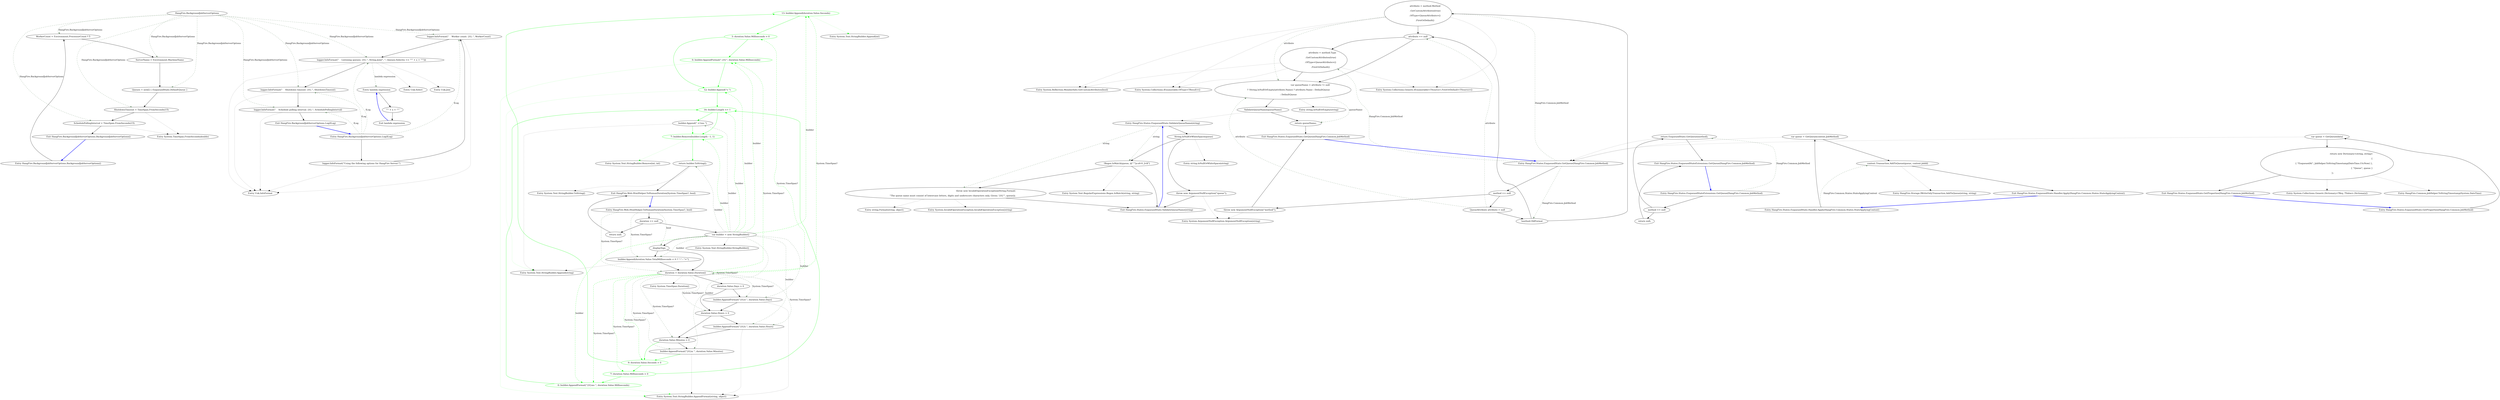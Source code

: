 digraph  {
n21 [label="HangFire.BackgroundJobServerOptions", span=""];
n0 [cluster="HangFire.BackgroundJobServerOptions.BackgroundJobServerOptions()", label="Entry HangFire.BackgroundJobServerOptions.BackgroundJobServerOptions()", span="13-13"];
n1 [cluster="HangFire.BackgroundJobServerOptions.BackgroundJobServerOptions()", label="WorkerCount = Environment.ProcessorCount * 5", span="15-15"];
n2 [cluster="HangFire.BackgroundJobServerOptions.BackgroundJobServerOptions()", label="ServerName = Environment.MachineName", span="16-16"];
n3 [cluster="HangFire.BackgroundJobServerOptions.BackgroundJobServerOptions()", label="Queues = new[] { EnqueuedState.DefaultQueue }", span="17-17"];
n4 [cluster="HangFire.BackgroundJobServerOptions.BackgroundJobServerOptions()", label="ShutdownTimeout = TimeSpan.FromSeconds(15)", span="18-18"];
n5 [cluster="HangFire.BackgroundJobServerOptions.BackgroundJobServerOptions()", label="SchedulePollingInterval = TimeSpan.FromSeconds(15)", span="19-19"];
n7 [cluster="System.TimeSpan.FromSeconds(double)", label="Entry System.TimeSpan.FromSeconds(double)", span="0-0"];
n6 [cluster="HangFire.BackgroundJobServerOptions.BackgroundJobServerOptions()", label="Exit HangFire.BackgroundJobServerOptions.BackgroundJobServerOptions()", span="13-13"];
n8 [cluster="HangFire.BackgroundJobServerOptions.Log(ILog)", label="Entry HangFire.BackgroundJobServerOptions.Log(ILog)", span="59-59"];
n9 [cluster="HangFire.BackgroundJobServerOptions.Log(ILog)", label="logger.InfoFormat(''Using the following options for HangFire Server:'')", span="61-61"];
n10 [cluster="HangFire.BackgroundJobServerOptions.Log(ILog)", label="logger.InfoFormat(''    Worker count: {0}.'', WorkerCount)", span="62-62"];
n11 [cluster="HangFire.BackgroundJobServerOptions.Log(ILog)", label="logger.InfoFormat(''    Listening queues: {0}.'', String.Join('', '', Queues.Select(x => ''''' + x + ''''')))", span="63-63"];
n12 [cluster="HangFire.BackgroundJobServerOptions.Log(ILog)", label="logger.InfoFormat(''    Shutdown timeout: {0}.'', ShutdownTimeout)", span="64-64"];
n13 [cluster="HangFire.BackgroundJobServerOptions.Log(ILog)", label="logger.InfoFormat(''    Schedule polling interval: {0}.'', SchedulePollingInterval)", span="65-65"];
n15 [cluster="Unk.InfoFormat", label="Entry Unk.InfoFormat", span=""];
n16 [cluster="Unk.Select", label="Entry Unk.Select", span=""];
n17 [cluster="Unk.Join", label="Entry Unk.Join", span=""];
n18 [cluster="lambda expression", label="Entry lambda expression", span="63-63"];
n14 [cluster="HangFire.BackgroundJobServerOptions.Log(ILog)", label="Exit HangFire.BackgroundJobServerOptions.Log(ILog)", span="59-59"];
n19 [cluster="lambda expression", label="''''' + x + '''''", span="63-63"];
n20 [cluster="lambda expression", label="Exit lambda expression", span="63-63"];
d30 [cluster="HangFire.Web.HtmlHelper.ToHumanDuration(System.TimeSpan?, bool)", color=green, community=0, label="13: builder.Append(duration.Value.Seconds)", span="82-82"];
d22 [cluster="HangFire.Web.HtmlHelper.ToHumanDuration(System.TimeSpan?, bool)", label="duration = duration.Value.Duration()", span="63-63"];
d19 [cluster="HangFire.Web.HtmlHelper.ToHumanDuration(System.TimeSpan?, bool)", label="var builder = new StringBuilder()", span="57-57"];
d29 [cluster="HangFire.Web.HtmlHelper.ToHumanDuration(System.TimeSpan?, bool)", color=green, community=0, label="9: duration.Value.Seconds > 0", span="80-80"];
d31 [cluster="HangFire.Web.HtmlHelper.ToHumanDuration(System.TimeSpan?, bool)", color=green, community=0, label="3: duration.Value.Milliseconds > 0", span="83-83"];
d45 [cluster="System.Text.StringBuilder.Append(int)", label="Entry System.Text.StringBuilder.Append(int)", span="0-0"];
d32 [cluster="HangFire.Web.HtmlHelper.ToHumanDuration(System.TimeSpan?, bool)", color=green, community=0, label="0: builder.AppendFormat(''.{0}'', duration.Value.Milliseconds)", span="85-85"];
d33 [cluster="HangFire.Web.HtmlHelper.ToHumanDuration(System.TimeSpan?, bool)", color=green, community=0, label="12: builder.Append(''s '')", span="88-88"];
d44 [cluster="System.Text.StringBuilder.AppendFormat(string, object)", label="Entry System.Text.StringBuilder.AppendFormat(string, object)", span="0-0"];
d36 [cluster="HangFire.Web.HtmlHelper.ToHumanDuration(System.TimeSpan?, bool)", color=green, community=0, label="16: builder.Length <= 1", span="98-98"];
d42 [cluster="System.Text.StringBuilder.Append(string)", label="Entry System.Text.StringBuilder.Append(string)", span="0-0"];
d35 [cluster="HangFire.Web.HtmlHelper.ToHumanDuration(System.TimeSpan?, bool)", color=green, community=0, label="0: builder.AppendFormat(''{0}ms '', duration.Value.Milliseconds)", span="94-94"];
d34 [cluster="HangFire.Web.HtmlHelper.ToHumanDuration(System.TimeSpan?, bool)", color=green, community=0, label="7: duration.Value.Milliseconds > 0", span="92-92"];
d37 [cluster="HangFire.Web.HtmlHelper.ToHumanDuration(System.TimeSpan?, bool)", label="builder.Append('' <1ms '')", span="100-100"];
d38 [cluster="HangFire.Web.HtmlHelper.ToHumanDuration(System.TimeSpan?, bool)", color=green, community=0, label="7: builder.Remove(builder.Length - 1, 1)", span="103-103"];
d39 [cluster="HangFire.Web.HtmlHelper.ToHumanDuration(System.TimeSpan?, bool)", label="return builder.ToString();", span="105-105"];
d46 [cluster="System.Text.StringBuilder.Remove(int, int)", label="Entry System.Text.StringBuilder.Remove(int, int)", span="0-0"];
d28 [cluster="HangFire.Web.HtmlHelper.ToHumanDuration(System.TimeSpan?, bool)", label="builder.AppendFormat(''{0}m '', duration.Value.Minutes)", span="77-77"];
d27 [cluster="HangFire.Web.HtmlHelper.ToHumanDuration(System.TimeSpan?, bool)", label="duration.Value.Minutes > 0", span="75-75"];
d16 [cluster="HangFire.Web.HtmlHelper.ToHumanDuration(System.TimeSpan?, bool)", label="Entry HangFire.Web.HtmlHelper.ToHumanDuration(System.TimeSpan?, bool)", span="53-53"];
d20 [cluster="HangFire.Web.HtmlHelper.ToHumanDuration(System.TimeSpan?, bool)", label=displaySign, span="58-58"];
d21 [cluster="HangFire.Web.HtmlHelper.ToHumanDuration(System.TimeSpan?, bool)", label="builder.Append(duration.Value.TotalMilliseconds < 0 ? ''-'' : ''+'')", span="60-60"];
d23 [cluster="HangFire.Web.HtmlHelper.ToHumanDuration(System.TimeSpan?, bool)", label="duration.Value.Days > 0", span="65-65"];
d43 [cluster="System.TimeSpan.Duration()", label="Entry System.TimeSpan.Duration()", span="0-0"];
d24 [cluster="HangFire.Web.HtmlHelper.ToHumanDuration(System.TimeSpan?, bool)", label="builder.AppendFormat(''{0}d '', duration.Value.Days)", span="67-67"];
d25 [cluster="HangFire.Web.HtmlHelper.ToHumanDuration(System.TimeSpan?, bool)", label="duration.Value.Hours > 0", span="70-70"];
d26 [cluster="HangFire.Web.HtmlHelper.ToHumanDuration(System.TimeSpan?, bool)", label="builder.AppendFormat(''{0}h '', duration.Value.Hours)", span="72-72"];
d17 [cluster="HangFire.Web.HtmlHelper.ToHumanDuration(System.TimeSpan?, bool)", label="duration == null", span="55-55"];
d41 [cluster="System.Text.StringBuilder.StringBuilder()", label="Entry System.Text.StringBuilder.StringBuilder()", span="0-0"];
d40 [cluster="HangFire.Web.HtmlHelper.ToHumanDuration(System.TimeSpan?, bool)", label="Exit HangFire.Web.HtmlHelper.ToHumanDuration(System.TimeSpan?, bool)", span="53-53"];
d47 [cluster="System.Text.StringBuilder.ToString()", label="Entry System.Text.StringBuilder.ToString()", span="0-0"];
d18 [cluster="HangFire.Web.HtmlHelper.ToHumanDuration(System.TimeSpan?, bool)", label="return null;", span="55-55"];
m1_19 [cluster="System.Reflection.MemberInfo.GetCustomAttributes(bool)", file="SqlServerMonitoringApi.cs", label="Entry System.Reflection.MemberInfo.GetCustomAttributes(bool)", span="0-0"];
m1_5 [cluster="System.Collections.Generic.Dictionary<TKey, TValue>.Dictionary()", file="SqlServerMonitoringApi.cs", label="Entry System.Collections.Generic.Dictionary<TKey, TValue>.Dictionary()", span="0-0"];
m1_18 [cluster="System.ArgumentNullException.ArgumentNullException(string)", file="SqlServerMonitoringApi.cs", label="Entry System.ArgumentNullException.ArgumentNullException(string)", span="0-0"];
m1_38 [cluster="HangFire.States.EnqueuedStateExtensions.GetQueue(HangFire.Common.JobMethod)", file="SqlServerMonitoringApi.cs", label="Entry HangFire.States.EnqueuedStateExtensions.GetQueue(HangFire.Common.JobMethod)", span="105-105"];
m1_39 [cluster="HangFire.States.EnqueuedStateExtensions.GetQueue(HangFire.Common.JobMethod)", file="SqlServerMonitoringApi.cs", label="method == null", span="107-107"];
m1_41 [cluster="HangFire.States.EnqueuedStateExtensions.GetQueue(HangFire.Common.JobMethod)", file="SqlServerMonitoringApi.cs", label="return EnqueuedState.GetQueue(method);", span="108-108"];
m1_40 [cluster="HangFire.States.EnqueuedStateExtensions.GetQueue(HangFire.Common.JobMethod)", file="SqlServerMonitoringApi.cs", label="return null;", span="107-107"];
m1_42 [cluster="HangFire.States.EnqueuedStateExtensions.GetQueue(HangFire.Common.JobMethod)", file="SqlServerMonitoringApi.cs", label="Exit HangFire.States.EnqueuedStateExtensions.GetQueue(HangFire.Common.JobMethod)", span="105-105"];
m1_21 [cluster="System.Collections.Generic.IEnumerable<TSource>.FirstOrDefault<TSource>()", file="SqlServerMonitoringApi.cs", label="Entry System.Collections.Generic.IEnumerable<TSource>.FirstOrDefault<TSource>()", span="0-0"];
m1_33 [cluster="HangFire.States.EnqueuedState.Handler.Apply(HangFire.Common.States.StateApplyingContext)", file="SqlServerMonitoringApi.cs", label="Entry HangFire.States.EnqueuedState.Handler.Apply(HangFire.Common.States.StateApplyingContext)", span="89-89"];
m1_34 [cluster="HangFire.States.EnqueuedState.Handler.Apply(HangFire.Common.States.StateApplyingContext)", file="SqlServerMonitoringApi.cs", label="var queue = GetQueue(context.JobMethod)", span="91-91"];
m1_35 [cluster="HangFire.States.EnqueuedState.Handler.Apply(HangFire.Common.States.StateApplyingContext)", file="SqlServerMonitoringApi.cs", label="context.Transaction.AddToQueue(queue, context.JobId)", span="93-93"];
m1_36 [cluster="HangFire.States.EnqueuedState.Handler.Apply(HangFire.Common.States.StateApplyingContext)", file="SqlServerMonitoringApi.cs", label="Exit HangFire.States.EnqueuedState.Handler.Apply(HangFire.Common.States.StateApplyingContext)", span="89-89"];
m1_0 [cluster="HangFire.States.EnqueuedState.GetProperties(HangFire.Common.JobMethod)", file="SqlServerMonitoringApi.cs", label="Entry HangFire.States.EnqueuedState.GetProperties(HangFire.Common.JobMethod)", span="32-32"];
m1_1 [cluster="HangFire.States.EnqueuedState.GetProperties(HangFire.Common.JobMethod)", file="SqlServerMonitoringApi.cs", label="var queue = GetQueue(data)", span="34-34"];
m1_2 [cluster="HangFire.States.EnqueuedState.GetProperties(HangFire.Common.JobMethod)", file="SqlServerMonitoringApi.cs", label="return new Dictionary<string, string>\r\n                {\r\n                    { ''EnqueuedAt'', JobHelper.ToStringTimestamp(DateTime.UtcNow) },\r\n                    { ''Queue'', queue }\r\n                };", span="36-40"];
m1_3 [cluster="HangFire.States.EnqueuedState.GetProperties(HangFire.Common.JobMethod)", file="SqlServerMonitoringApi.cs", label="Exit HangFire.States.EnqueuedState.GetProperties(HangFire.Common.JobMethod)", span="32-32"];
m1_22 [cluster="string.IsNullOrEmpty(string)", file="SqlServerMonitoringApi.cs", label="Entry string.IsNullOrEmpty(string)", span="0-0"];
m1_23 [cluster="HangFire.States.EnqueuedState.ValidateQueueName(string)", file="SqlServerMonitoringApi.cs", label="Entry HangFire.States.EnqueuedState.ValidateQueueName(string)", span="73-73"];
m1_24 [cluster="HangFire.States.EnqueuedState.ValidateQueueName(string)", file="SqlServerMonitoringApi.cs", label="String.IsNullOrWhiteSpace(queue)", span="75-75"];
m1_26 [cluster="HangFire.States.EnqueuedState.ValidateQueueName(string)", file="SqlServerMonitoringApi.cs", label="!Regex.IsMatch(queue, @''^[a-z0-9_]+$'')", span="80-80"];
m1_27 [cluster="HangFire.States.EnqueuedState.ValidateQueueName(string)", file="SqlServerMonitoringApi.cs", label="throw new InvalidOperationException(String.Format(\r\n                    ''The queue name must consist of lowercase letters, digits and underscore characters only. Given: '{0}''', queue));", span="82-83"];
m1_25 [cluster="HangFire.States.EnqueuedState.ValidateQueueName(string)", file="SqlServerMonitoringApi.cs", label="throw new ArgumentNullException(''queue'');", span="77-77"];
m1_28 [cluster="HangFire.States.EnqueuedState.ValidateQueueName(string)", file="SqlServerMonitoringApi.cs", label="Exit HangFire.States.EnqueuedState.ValidateQueueName(string)", span="73-73"];
m1_29 [cluster="string.IsNullOrWhiteSpace(string)", file="SqlServerMonitoringApi.cs", label="Entry string.IsNullOrWhiteSpace(string)", span="0-0"];
m1_37 [cluster="HangFire.Storage.IWriteOnlyTransaction.AddToQueue(string, string)", file="SqlServerMonitoringApi.cs", label="Entry HangFire.Storage.IWriteOnlyTransaction.AddToQueue(string, string)", span="16-16"];
m1_4 [cluster="HangFire.States.EnqueuedState.GetQueue(HangFire.Common.JobMethod)", file="SqlServerMonitoringApi.cs", label="Entry HangFire.States.EnqueuedState.GetQueue(HangFire.Common.JobMethod)", span="43-43"];
m1_7 [cluster="HangFire.States.EnqueuedState.GetQueue(HangFire.Common.JobMethod)", file="SqlServerMonitoringApi.cs", label="method == null", span="45-45"];
m1_10 [cluster="HangFire.States.EnqueuedState.GetQueue(HangFire.Common.JobMethod)", file="SqlServerMonitoringApi.cs", label="!method.OldFormat", span="49-49"];
m1_11 [cluster="HangFire.States.EnqueuedState.GetQueue(HangFire.Common.JobMethod)", file="SqlServerMonitoringApi.cs", label="attribute = method.Method\r\n                    .GetCustomAttributes(true)\r\n                    .OfType<QueueAttribute>()\r\n                    .FirstOrDefault()", span="51-54"];
m1_13 [cluster="HangFire.States.EnqueuedState.GetQueue(HangFire.Common.JobMethod)", file="SqlServerMonitoringApi.cs", label="attribute = method.Type\r\n                    .GetCustomAttributes(true)\r\n                    .OfType<QueueAttribute>()\r\n                    .FirstOrDefault()", span="59-62"];
m1_8 [cluster="HangFire.States.EnqueuedState.GetQueue(HangFire.Common.JobMethod)", file="SqlServerMonitoringApi.cs", label="throw new ArgumentNullException(''method'');", span="45-45"];
m1_9 [cluster="HangFire.States.EnqueuedState.GetQueue(HangFire.Common.JobMethod)", file="SqlServerMonitoringApi.cs", label="QueueAttribute attribute = null", span="47-47"];
m1_12 [cluster="HangFire.States.EnqueuedState.GetQueue(HangFire.Common.JobMethod)", file="SqlServerMonitoringApi.cs", label="attribute == null", span="57-57"];
m1_14 [cluster="HangFire.States.EnqueuedState.GetQueue(HangFire.Common.JobMethod)", file="SqlServerMonitoringApi.cs", label="var queueName = attribute != null\r\n                ? !String.IsNullOrEmpty(attribute.Name) ? attribute.Name : DefaultQueue\r\n                : DefaultQueue", span="65-67"];
m1_15 [cluster="HangFire.States.EnqueuedState.GetQueue(HangFire.Common.JobMethod)", file="SqlServerMonitoringApi.cs", label="ValidateQueueName(queueName)", span="68-68"];
m1_16 [cluster="HangFire.States.EnqueuedState.GetQueue(HangFire.Common.JobMethod)", file="SqlServerMonitoringApi.cs", label="return queueName;", span="70-70"];
m1_17 [cluster="HangFire.States.EnqueuedState.GetQueue(HangFire.Common.JobMethod)", file="SqlServerMonitoringApi.cs", label="Exit HangFire.States.EnqueuedState.GetQueue(HangFire.Common.JobMethod)", span="43-43"];
m1_30 [cluster="System.Text.RegularExpressions.Regex.IsMatch(string, string)", file="SqlServerMonitoringApi.cs", label="Entry System.Text.RegularExpressions.Regex.IsMatch(string, string)", span="0-0"];
m1_20 [cluster="System.Collections.IEnumerable.OfType<TResult>()", file="SqlServerMonitoringApi.cs", label="Entry System.Collections.IEnumerable.OfType<TResult>()", span="0-0"];
m1_32 [cluster="string.Format(string, object)", file="SqlServerMonitoringApi.cs", label="Entry string.Format(string, object)", span="0-0"];
m1_6 [cluster="HangFire.Common.JobHelper.ToStringTimestamp(System.DateTime)", file="SqlServerMonitoringApi.cs", label="Entry HangFire.Common.JobHelper.ToStringTimestamp(System.DateTime)", span="46-46"];
m1_31 [cluster="System.InvalidOperationException.InvalidOperationException(string)", file="SqlServerMonitoringApi.cs", label="Entry System.InvalidOperationException.InvalidOperationException(string)", span="0-0"];
n21 -> n1  [color=darkseagreen4, key=1, label="HangFire.BackgroundJobServerOptions", style=dashed];
n21 -> n2  [color=darkseagreen4, key=1, label="HangFire.BackgroundJobServerOptions", style=dashed];
n21 -> n3  [color=darkseagreen4, key=1, label="HangFire.BackgroundJobServerOptions", style=dashed];
n21 -> n4  [color=darkseagreen4, key=1, label="HangFire.BackgroundJobServerOptions", style=dashed];
n21 -> n5  [color=darkseagreen4, key=1, label="HangFire.BackgroundJobServerOptions", style=dashed];
n21 -> n10  [color=darkseagreen4, key=1, label="HangFire.BackgroundJobServerOptions", style=dashed];
n21 -> n11  [color=darkseagreen4, key=1, label="HangFire.BackgroundJobServerOptions", style=dashed];
n21 -> n12  [color=darkseagreen4, key=1, label="HangFire.BackgroundJobServerOptions", style=dashed];
n21 -> n13  [color=darkseagreen4, key=1, label="HangFire.BackgroundJobServerOptions", style=dashed];
n0 -> n1  [key=0, style=solid];
n1 -> n2  [key=0, style=solid];
n2 -> n3  [key=0, style=solid];
n3 -> n4  [key=0, style=solid];
n4 -> n5  [key=0, style=solid];
n4 -> n7  [key=2, style=dotted];
n5 -> n6  [key=0, style=solid];
n5 -> n7  [key=2, style=dotted];
n6 -> n0  [color=blue, key=0, style=bold];
n8 -> n9  [key=0, style=solid];
n8 -> n10  [color=darkseagreen4, key=1, label=ILog, style=dashed];
n8 -> n11  [color=darkseagreen4, key=1, label=ILog, style=dashed];
n8 -> n12  [color=darkseagreen4, key=1, label=ILog, style=dashed];
n8 -> n13  [color=darkseagreen4, key=1, label=ILog, style=dashed];
n9 -> n10  [key=0, style=solid];
n9 -> n15  [key=2, style=dotted];
n10 -> n11  [key=0, style=solid];
n10 -> n15  [key=2, style=dotted];
n11 -> n12  [key=0, style=solid];
n11 -> n16  [key=2, style=dotted];
n11 -> n17  [key=2, style=dotted];
n11 -> n15  [key=2, style=dotted];
n11 -> n18  [color=darkseagreen4, key=1, label="lambda expression", style=dashed];
n12 -> n13  [key=0, style=solid];
n12 -> n15  [key=2, style=dotted];
n13 -> n14  [key=0, style=solid];
n13 -> n15  [key=2, style=dotted];
n18 -> n19  [key=0, style=solid];
n14 -> n8  [color=blue, key=0, style=bold];
n19 -> n20  [key=0, style=solid];
n20 -> n18  [color=blue, key=0, style=bold];
d30 -> d31  [color=green, key=0, style=solid];
d30 -> d45  [color=green, key=2, style=dotted];
d22 -> d30  [color=green, key=1, label="System.TimeSpan?", style=dashed];
d22 -> d32  [color=green, key=1, label="System.TimeSpan?", style=dashed];
d22 -> d35  [color=green, key=1, label="System.TimeSpan?", style=dashed];
d22 -> d29  [color=green, key=1, label="System.TimeSpan?", style=dashed];
d22 -> d31  [color=green, key=1, label="System.TimeSpan?", style=dashed];
d22 -> d34  [color=green, key=1, label="System.TimeSpan?", style=dashed];
d22 -> d22  [color=darkseagreen4, key=1, label="System.TimeSpan?", style=dashed];
d22 -> d23  [key=0, style=solid];
d22 -> d43  [key=2, style=dotted];
d22 -> d24  [color=darkseagreen4, key=1, label="System.TimeSpan?", style=dashed];
d22 -> d25  [color=darkseagreen4, key=1, label="System.TimeSpan?", style=dashed];
d22 -> d26  [color=darkseagreen4, key=1, label="System.TimeSpan?", style=dashed];
d22 -> d27  [color=darkseagreen4, key=1, label="System.TimeSpan?", style=dashed];
d22 -> d28  [color=darkseagreen4, key=1, label="System.TimeSpan?", style=dashed];
d19 -> d30  [color=green, key=1, label=builder, style=dashed];
d19 -> d32  [color=green, key=1, label=builder, style=dashed];
d19 -> d33  [color=green, key=1, label=builder, style=dashed];
d19 -> d35  [color=green, key=1, label=builder, style=dashed];
d19 -> d36  [color=green, key=1, label=builder, style=dashed];
d19 -> d38  [color=green, key=1, label=builder, style=dashed];
d19 -> d20  [key=0, style=solid];
d19 -> d41  [key=2, style=dotted];
d19 -> d21  [color=darkseagreen4, key=1, label=builder, style=dashed];
d19 -> d24  [color=darkseagreen4, key=1, label=builder, style=dashed];
d19 -> d26  [color=darkseagreen4, key=1, label=builder, style=dashed];
d19 -> d28  [color=darkseagreen4, key=1, label=builder, style=dashed];
d19 -> d37  [color=darkseagreen4, key=1, label=builder, style=dashed];
d19 -> d39  [color=darkseagreen4, key=1, label=builder, style=dashed];
d29 -> d30  [color=green, key=0, style=solid];
d29 -> d34  [color=green, key=0, style=solid];
d31 -> d32  [color=green, key=0, style=solid];
d31 -> d33  [color=green, key=0, style=solid];
d32 -> d33  [color=green, key=0, style=solid];
d32 -> d44  [color=green, key=2, style=dotted];
d33 -> d36  [color=green, key=0, style=solid];
d33 -> d42  [color=green, key=2, style=dotted];
d36 -> d37  [color=green, key=0, style=solid];
d36 -> d38  [color=green, key=0, style=solid];
d35 -> d36  [color=green, key=0, style=solid];
d35 -> d44  [color=green, key=2, style=dotted];
d34 -> d35  [color=green, key=0, style=solid];
d34 -> d36  [color=green, key=0, style=solid];
d37 -> d38  [color=green, key=0, style=solid];
d37 -> d42  [key=2, style=dotted];
d38 -> d39  [color=green, key=0, style=solid];
d38 -> d46  [color=green, key=2, style=dotted];
d39 -> d40  [key=0, style=solid];
d39 -> d47  [key=2, style=dotted];
d28 -> d29  [color=green, key=0, style=solid];
d28 -> d44  [key=2, style=dotted];
d27 -> d29  [color=green, key=0, style=solid];
d27 -> d28  [key=0, style=solid];
d16 -> d22  [color=darkseagreen4, key=1, label="System.TimeSpan?", style=dashed];
d16 -> d17  [key=0, style=solid];
d16 -> d20  [color=darkseagreen4, key=1, label=bool, style=dashed];
d16 -> d21  [color=darkseagreen4, key=1, label="System.TimeSpan?", style=dashed];
d20 -> d22  [key=0, style=solid];
d20 -> d21  [key=0, style=solid];
d21 -> d22  [key=0, style=solid];
d21 -> d42  [key=2, style=dotted];
d23 -> d24  [key=0, style=solid];
d23 -> d25  [key=0, style=solid];
d24 -> d44  [key=2, style=dotted];
d24 -> d25  [key=0, style=solid];
d25 -> d27  [key=0, style=solid];
d25 -> d26  [key=0, style=solid];
d26 -> d44  [key=2, style=dotted];
d26 -> d27  [key=0, style=solid];
d17 -> d19  [key=0, style=solid];
d17 -> d18  [key=0, style=solid];
d40 -> d16  [color=blue, key=0, style=bold];
d18 -> d40  [key=0, style=solid];
m1_38 -> m1_39  [key=0, style=solid];
m1_38 -> m1_41  [color=darkseagreen4, key=1, label="HangFire.Common.JobMethod", style=dashed];
m1_39 -> m1_40  [key=0, style=solid];
m1_39 -> m1_41  [key=0, style=solid];
m1_41 -> m1_42  [key=0, style=solid];
m1_41 -> m1_4  [key=2, style=dotted];
m1_40 -> m1_42  [key=0, style=solid];
m1_42 -> m1_38  [color=blue, key=0, style=bold];
m1_33 -> m1_34  [key=0, style=solid];
m1_33 -> m1_35  [color=darkseagreen4, key=1, label="HangFire.Common.States.StateApplyingContext", style=dashed];
m1_34 -> m1_35  [key=0, style=solid];
m1_34 -> m1_4  [key=2, style=dotted];
m1_35 -> m1_36  [key=0, style=solid];
m1_35 -> m1_37  [key=2, style=dotted];
m1_36 -> m1_33  [color=blue, key=0, style=bold];
m1_0 -> m1_1  [key=0, style=solid];
m1_1 -> m1_2  [key=0, style=solid];
m1_1 -> m1_4  [key=2, style=dotted];
m1_2 -> m1_3  [key=0, style=solid];
m1_2 -> m1_5  [key=2, style=dotted];
m1_2 -> m1_6  [key=2, style=dotted];
m1_3 -> m1_0  [color=blue, key=0, style=bold];
m1_23 -> m1_24  [key=0, style=solid];
m1_23 -> m1_26  [color=darkseagreen4, key=1, label=string, style=dashed];
m1_23 -> m1_27  [color=darkseagreen4, key=1, label=string, style=dashed];
m1_24 -> m1_25  [key=0, style=solid];
m1_24 -> m1_26  [key=0, style=solid];
m1_24 -> m1_29  [key=2, style=dotted];
m1_26 -> m1_27  [key=0, style=solid];
m1_26 -> m1_28  [key=0, style=solid];
m1_26 -> m1_30  [key=2, style=dotted];
m1_27 -> m1_28  [key=0, style=solid];
m1_27 -> m1_31  [key=2, style=dotted];
m1_27 -> m1_32  [key=2, style=dotted];
m1_25 -> m1_28  [key=0, style=solid];
m1_25 -> m1_18  [key=2, style=dotted];
m1_28 -> m1_23  [color=blue, key=0, style=bold];
m1_4 -> m1_7  [key=0, style=solid];
m1_4 -> m1_10  [color=darkseagreen4, key=1, label="HangFire.Common.JobMethod", style=dashed];
m1_4 -> m1_11  [color=darkseagreen4, key=1, label="HangFire.Common.JobMethod", style=dashed];
m1_4 -> m1_13  [color=darkseagreen4, key=1, label="HangFire.Common.JobMethod", style=dashed];
m1_7 -> m1_8  [key=0, style=solid];
m1_7 -> m1_9  [key=0, style=solid];
m1_10 -> m1_11  [key=0, style=solid];
m1_10 -> m1_12  [key=0, style=solid];
m1_11 -> m1_12  [key=0, style=solid];
m1_11 -> m1_19  [key=2, style=dotted];
m1_11 -> m1_20  [key=2, style=dotted];
m1_11 -> m1_21  [key=2, style=dotted];
m1_11 -> m1_14  [color=darkseagreen4, key=1, label=attribute, style=dashed];
m1_13 -> m1_14  [key=0, style=solid];
m1_13 -> m1_19  [key=2, style=dotted];
m1_13 -> m1_20  [key=2, style=dotted];
m1_13 -> m1_21  [key=2, style=dotted];
m1_8 -> m1_17  [key=0, style=solid];
m1_8 -> m1_18  [key=2, style=dotted];
m1_9 -> m1_10  [key=0, style=solid];
m1_9 -> m1_12  [color=darkseagreen4, key=1, label=attribute, style=dashed];
m1_9 -> m1_14  [color=darkseagreen4, key=1, label=attribute, style=dashed];
m1_12 -> m1_13  [key=0, style=solid];
m1_12 -> m1_14  [key=0, style=solid];
m1_14 -> m1_15  [key=0, style=solid];
m1_14 -> m1_22  [key=2, style=dotted];
m1_14 -> m1_16  [color=darkseagreen4, key=1, label=queueName, style=dashed];
m1_15 -> m1_16  [key=0, style=solid];
m1_15 -> m1_23  [key=2, style=dotted];
m1_16 -> m1_17  [key=0, style=solid];
m1_17 -> m1_4  [color=blue, key=0, style=bold];
}

